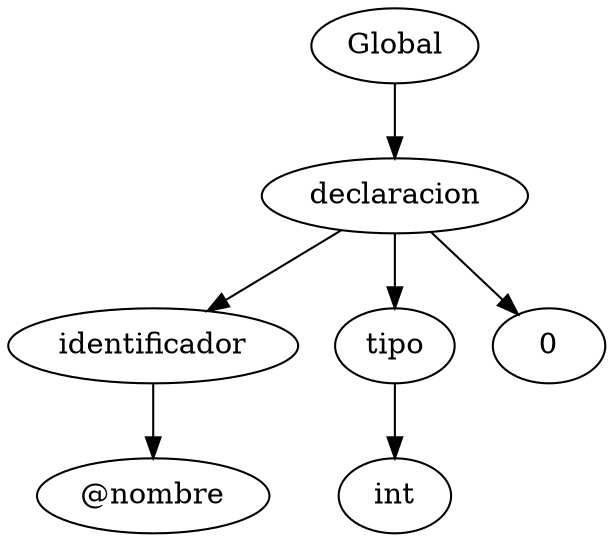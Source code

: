 digraph G {
rankdir= TB
nodonrisxprmvwh[label="Global"]
nodonrisxprmvwh -> nodoyuh7yqgaa4
nodoyuh7yqgaa4[label="declaracion"]
nodoyuh7yqgaa4 -> nodoicb644yjp4g
nodoicb644yjp4g[label="identificador"]
nodoicb644yjp4g -> nodoxq2gz5y93c
nodoxq2gz5y93c[label="@nombre"]
nodoyuh7yqgaa4 -> nodozz9ov9yq2dh
nodozz9ov9yq2dh[label="tipo"]
nodozz9ov9yq2dh -> nodotnipz24vta
nodotnipz24vta[label="int"]
nodoyuh7yqgaa4 -> nodo6j3an4xa2u4
nodo6j3an4xa2u4[label="0"]}